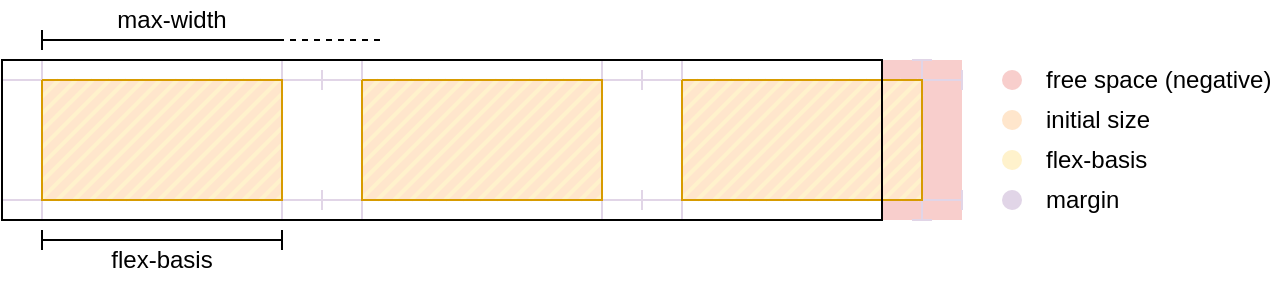 <mxfile version="13.5.8" type="device"><diagram id="smUtTAymBkK245pXjUJH" name="Page-1"><mxGraphModel dx="295" dy="181" grid="1" gridSize="10" guides="1" tooltips="1" connect="1" arrows="1" fold="1" page="1" pageScale="1" pageWidth="850" pageHeight="1100" math="0" shadow="0"><root><mxCell id="0"/><mxCell id="1" parent="0"/><mxCell id="iR8bUbfANAPqD13VO3vX-11" value="" style="rounded=0;whiteSpace=wrap;html=1;fillColor=#f8cecc;strokeColor=none;" parent="1" vertex="1"><mxGeometry x="560" y="130" width="40" height="80" as="geometry"/></mxCell><mxCell id="WON15ayt19kyteSj6dl9-1" value="" style="shape=crossbar;whiteSpace=wrap;html=1;rounded=1;strokeColor=#E1D5E7;fillColor=none;" vertex="1" parent="1"><mxGeometry x="120" y="195" width="160" height="10" as="geometry"/></mxCell><mxCell id="WON15ayt19kyteSj6dl9-2" value="" style="shape=crossbar;whiteSpace=wrap;html=1;rounded=1;strokeColor=#E1D5E7;fillColor=none;" vertex="1" parent="1"><mxGeometry x="120" y="135" width="160" height="10" as="geometry"/></mxCell><mxCell id="WON15ayt19kyteSj6dl9-3" value="" style="shape=crossbar;whiteSpace=wrap;html=1;rounded=1;strokeColor=#E1D5E7;fillColor=none;rotation=90;" vertex="1" parent="1"><mxGeometry x="100" y="165" width="80" height="10" as="geometry"/></mxCell><mxCell id="WON15ayt19kyteSj6dl9-4" value="" style="shape=crossbar;whiteSpace=wrap;html=1;rounded=1;strokeColor=#E1D5E7;fillColor=none;rotation=90;" vertex="1" parent="1"><mxGeometry x="220" y="165" width="80" height="10" as="geometry"/></mxCell><mxCell id="WON15ayt19kyteSj6dl9-6" value="" style="shape=crossbar;whiteSpace=wrap;html=1;rounded=1;strokeColor=#E1D5E7;fillColor=none;" vertex="1" parent="1"><mxGeometry x="280" y="195" width="160" height="10" as="geometry"/></mxCell><mxCell id="WON15ayt19kyteSj6dl9-7" value="" style="shape=crossbar;whiteSpace=wrap;html=1;rounded=1;strokeColor=#E1D5E7;fillColor=none;" vertex="1" parent="1"><mxGeometry x="280" y="135" width="160" height="10" as="geometry"/></mxCell><mxCell id="WON15ayt19kyteSj6dl9-8" value="" style="shape=crossbar;whiteSpace=wrap;html=1;rounded=1;strokeColor=#E1D5E7;fillColor=none;rotation=90;" vertex="1" parent="1"><mxGeometry x="260" y="165" width="80" height="10" as="geometry"/></mxCell><mxCell id="WON15ayt19kyteSj6dl9-9" value="" style="shape=crossbar;whiteSpace=wrap;html=1;rounded=1;strokeColor=#E1D5E7;fillColor=none;rotation=90;" vertex="1" parent="1"><mxGeometry x="380" y="165" width="80" height="10" as="geometry"/></mxCell><mxCell id="WON15ayt19kyteSj6dl9-11" value="" style="shape=crossbar;whiteSpace=wrap;html=1;rounded=1;strokeColor=#E1D5E7;fillColor=none;" vertex="1" parent="1"><mxGeometry x="440" y="195" width="160" height="10" as="geometry"/></mxCell><mxCell id="WON15ayt19kyteSj6dl9-12" value="" style="shape=crossbar;whiteSpace=wrap;html=1;rounded=1;strokeColor=#E1D5E7;fillColor=none;" vertex="1" parent="1"><mxGeometry x="440" y="135" width="160" height="10" as="geometry"/></mxCell><mxCell id="WON15ayt19kyteSj6dl9-13" value="" style="shape=crossbar;whiteSpace=wrap;html=1;rounded=1;strokeColor=#E1D5E7;fillColor=none;rotation=90;" vertex="1" parent="1"><mxGeometry x="420" y="165" width="80" height="10" as="geometry"/></mxCell><mxCell id="WON15ayt19kyteSj6dl9-14" value="" style="shape=crossbar;whiteSpace=wrap;html=1;rounded=1;strokeColor=#E1D5E7;fillColor=none;rotation=90;" vertex="1" parent="1"><mxGeometry x="540" y="165" width="80" height="10" as="geometry"/></mxCell><mxCell id="WON15ayt19kyteSj6dl9-16" value="" style="ellipse;whiteSpace=wrap;html=1;fillColor=#ffe6cc;strokeColor=none;" vertex="1" parent="1"><mxGeometry x="620" y="155" width="10" height="10" as="geometry"/></mxCell><mxCell id="WON15ayt19kyteSj6dl9-17" value="initial size" style="text;html=1;strokeColor=none;fillColor=none;align=left;verticalAlign=middle;whiteSpace=wrap;rounded=0;" vertex="1" parent="1"><mxGeometry x="640" y="150" width="60" height="20" as="geometry"/></mxCell><mxCell id="WON15ayt19kyteSj6dl9-22" value="" style="ellipse;whiteSpace=wrap;html=1;fillColor=#f8cecc;strokeColor=none;" vertex="1" parent="1"><mxGeometry x="620" y="135" width="10" height="10" as="geometry"/></mxCell><mxCell id="WON15ayt19kyteSj6dl9-23" value="free space (negative)" style="text;html=1;strokeColor=none;fillColor=none;align=left;verticalAlign=middle;whiteSpace=wrap;rounded=0;" vertex="1" parent="1"><mxGeometry x="640" y="130" width="120" height="20" as="geometry"/></mxCell><mxCell id="WON15ayt19kyteSj6dl9-32" value="" style="ellipse;whiteSpace=wrap;html=1;fillColor=#e1d5e7;strokeColor=none;" vertex="1" parent="1"><mxGeometry x="620" y="195" width="10" height="10" as="geometry"/></mxCell><mxCell id="WON15ayt19kyteSj6dl9-33" value="margin" style="text;html=1;strokeColor=none;fillColor=none;align=left;verticalAlign=middle;whiteSpace=wrap;rounded=0;" vertex="1" parent="1"><mxGeometry x="640" y="190" width="60" height="20" as="geometry"/></mxCell><mxCell id="WON15ayt19kyteSj6dl9-34" value="" style="ellipse;whiteSpace=wrap;html=1;fillColor=#fff2cc;strokeColor=none;" vertex="1" parent="1"><mxGeometry x="620" y="175" width="10" height="10" as="geometry"/></mxCell><mxCell id="WON15ayt19kyteSj6dl9-35" value="flex-basis" style="text;html=1;strokeColor=none;fillColor=none;align=left;verticalAlign=middle;whiteSpace=wrap;rounded=0;" vertex="1" parent="1"><mxGeometry x="640" y="170" width="60" height="20" as="geometry"/></mxCell><mxCell id="WON15ayt19kyteSj6dl9-39" value="flex-basis" style="text;html=1;strokeColor=none;fillColor=none;align=center;verticalAlign=middle;whiteSpace=wrap;rounded=0;" vertex="1" parent="1"><mxGeometry x="170" y="220" width="60" height="20" as="geometry"/></mxCell><mxCell id="WON15ayt19kyteSj6dl9-40" value="max-width" style="text;html=1;strokeColor=none;fillColor=none;align=center;verticalAlign=middle;whiteSpace=wrap;rounded=0;" vertex="1" parent="1"><mxGeometry x="175" y="100" width="60" height="20" as="geometry"/></mxCell><mxCell id="WON15ayt19kyteSj6dl9-41" value="" style="shape=crossbar;whiteSpace=wrap;html=1;rounded=1;" vertex="1" parent="1"><mxGeometry x="140" y="215" width="120" height="10" as="geometry"/></mxCell><mxCell id="WON15ayt19kyteSj6dl9-43" value="" style="line;strokeWidth=1;html=1;" vertex="1" parent="1"><mxGeometry x="140" y="115" width="120" height="10" as="geometry"/></mxCell><mxCell id="WON15ayt19kyteSj6dl9-44" value="" style="line;strokeWidth=1;direction=south;html=1;perimeter=backbonePerimeter;points=[];outlineConnect=0;" vertex="1" parent="1"><mxGeometry x="135" y="115" width="10" height="10" as="geometry"/></mxCell><mxCell id="WON15ayt19kyteSj6dl9-45" value="" style="line;strokeWidth=1;html=1;dashed=1;" vertex="1" parent="1"><mxGeometry x="240" y="115" width="70" height="10" as="geometry"/></mxCell><mxCell id="WON15ayt19kyteSj6dl9-46" value="" style="verticalLabelPosition=bottom;verticalAlign=top;html=1;shape=mxgraph.basic.patternFillRect;fillStyle=diag;step=6;fillStrokeWidth=2;fillStrokeColor=#FFF2CC;strokeColor=#d79b00;fillColor=#ffe6cc;" vertex="1" parent="1"><mxGeometry x="140" y="140" width="120" height="60" as="geometry"/></mxCell><mxCell id="WON15ayt19kyteSj6dl9-47" value="" style="verticalLabelPosition=bottom;verticalAlign=top;html=1;shape=mxgraph.basic.patternFillRect;fillStyle=diag;step=6;fillStrokeWidth=2;fillStrokeColor=#FFF2CC;strokeColor=#d79b00;fillColor=#ffe6cc;" vertex="1" parent="1"><mxGeometry x="300" y="140" width="120" height="60" as="geometry"/></mxCell><mxCell id="WON15ayt19kyteSj6dl9-48" value="" style="verticalLabelPosition=bottom;verticalAlign=top;html=1;shape=mxgraph.basic.patternFillRect;fillStyle=diag;step=6;fillStrokeWidth=2;fillStrokeColor=#FFF2CC;strokeColor=#d79b00;fillColor=#ffe6cc;" vertex="1" parent="1"><mxGeometry x="460" y="140" width="120" height="60" as="geometry"/></mxCell><mxCell id="iR8bUbfANAPqD13VO3vX-1" value="" style="rounded=0;whiteSpace=wrap;html=1;fontColor=#ffffff;fillColor=none;" parent="1" vertex="1"><mxGeometry x="120" y="130" width="440" height="80" as="geometry"/></mxCell></root></mxGraphModel></diagram></mxfile>